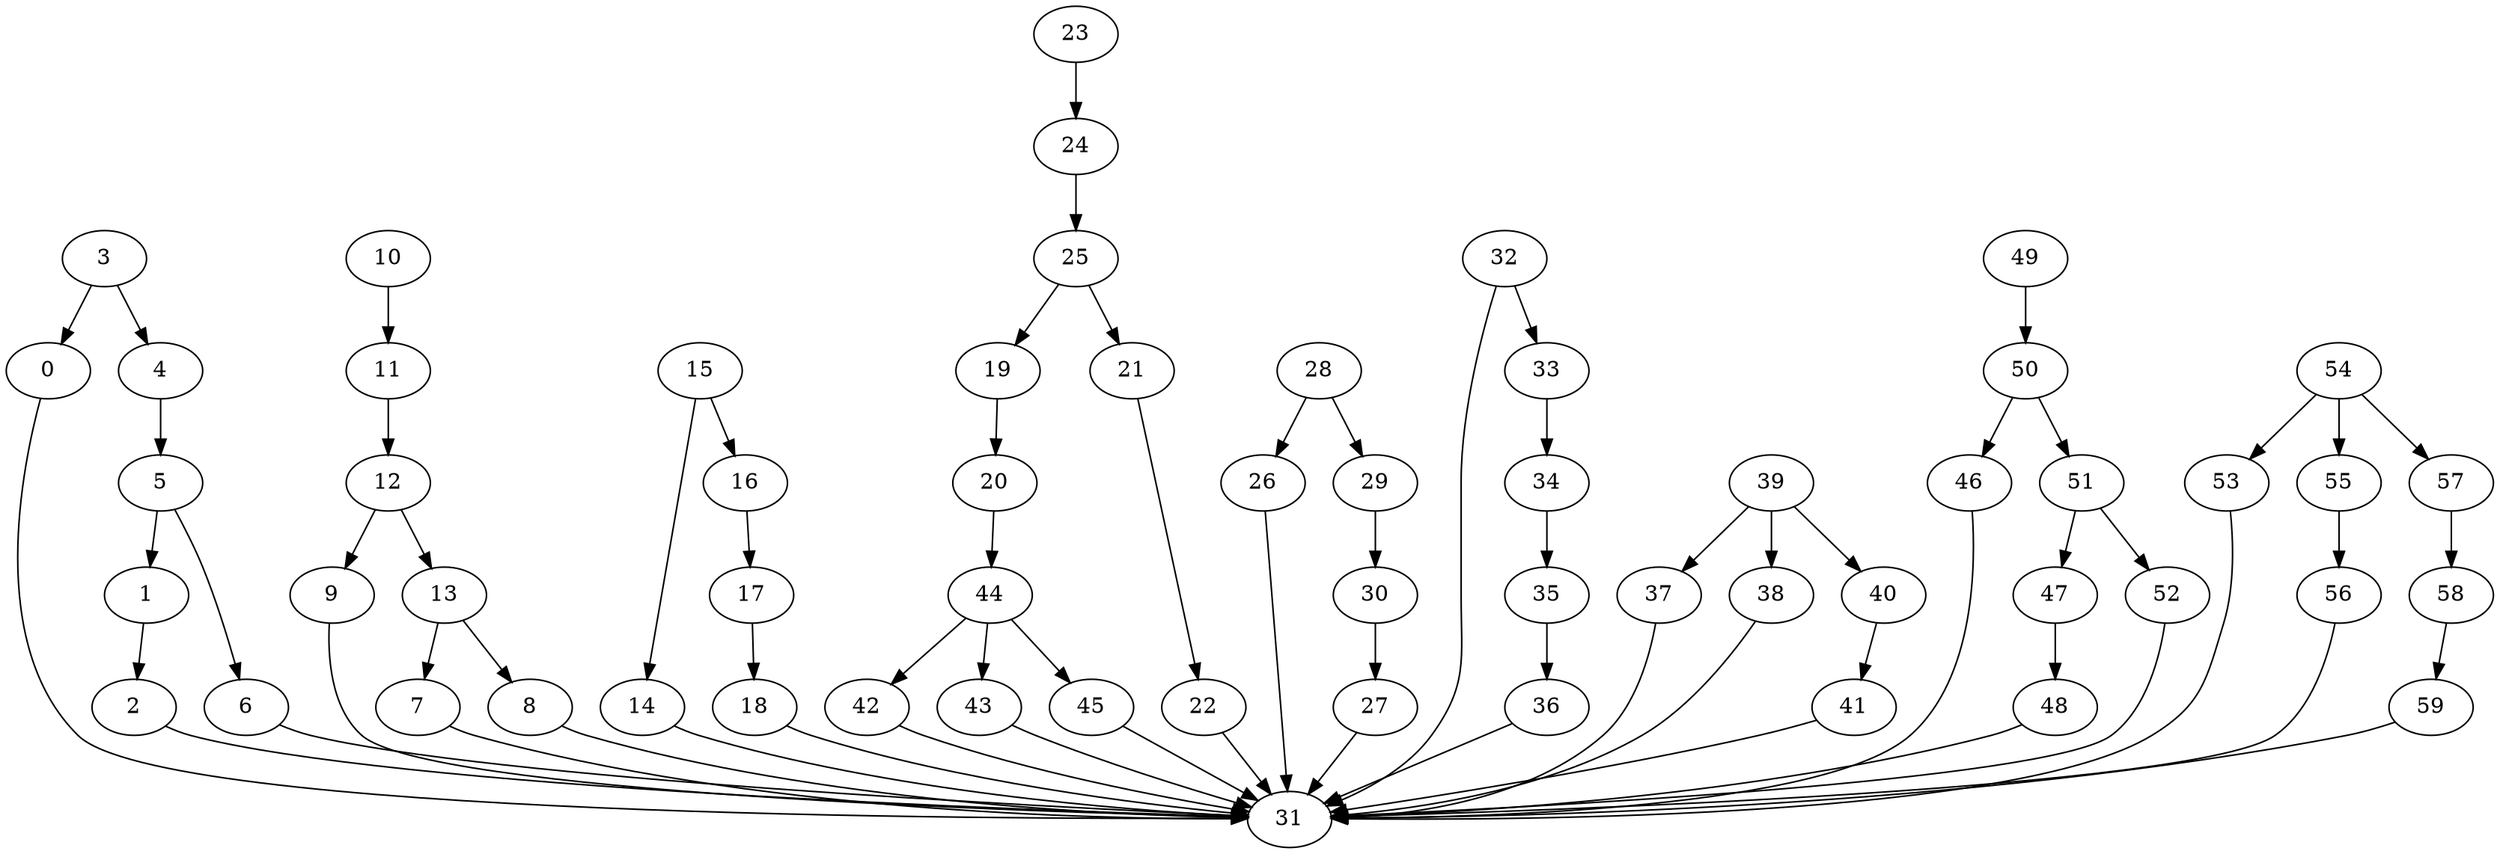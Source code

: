 strict digraph  {
0 [exec=122];
1 [exec=85];
2 [exec=74];
3 [exec=114];
4 [exec=186];
5 [exec=87];
6 [exec=129];
7 [exec=193];
8 [exec=75];
9 [exec=140];
10 [exec=161];
11 [exec=130];
12 [exec=102];
13 [exec=191];
14 [exec=111];
15 [exec=86];
16 [exec=189];
17 [exec=164];
18 [exec=73];
19 [exec=191];
20 [exec=124];
21 [exec=81];
22 [exec=190];
23 [exec=135];
24 [exec=188];
25 [exec=102];
26 [exec=97];
27 [exec=58];
28 [exec=116];
29 [exec=171];
30 [exec=67];
31 [exec=188];
32 [exec=150];
33 [exec=184];
34 [exec=120];
35 [exec=183];
36 [exec=110];
37 [exec=79];
38 [exec=174];
39 [exec=200];
40 [exec=135];
41 [exec=98];
42 [exec=106];
43 [exec=61];
44 [exec=196];
45 [exec=186];
46 [exec=150];
47 [exec=73];
48 [exec=144];
49 [exec=79];
50 [exec=59];
51 [exec=55];
52 [exec=99];
53 [exec=55];
54 [exec=189];
55 [exec=158];
56 [exec=75];
57 [exec=116];
58 [exec=67];
59 [exec=106];
0 -> 31  [comm=10];
1 -> 2  [comm=12];
2 -> 31  [comm=12];
3 -> 4  [comm=19];
3 -> 0  [comm=17];
4 -> 5  [comm=18];
5 -> 6  [comm=6];
5 -> 1  [comm=17];
6 -> 31  [comm=18];
7 -> 31  [comm=6];
8 -> 31  [comm=10];
9 -> 31  [comm=19];
10 -> 11  [comm=7];
11 -> 12  [comm=13];
12 -> 13  [comm=10];
12 -> 9  [comm=19];
13 -> 7  [comm=20];
13 -> 8  [comm=5];
14 -> 31  [comm=6];
15 -> 16  [comm=20];
15 -> 14  [comm=15];
16 -> 17  [comm=14];
17 -> 18  [comm=19];
18 -> 31  [comm=6];
19 -> 20  [comm=18];
20 -> 44  [comm=11];
21 -> 22  [comm=7];
22 -> 31  [comm=9];
23 -> 24  [comm=5];
24 -> 25  [comm=17];
25 -> 19  [comm=18];
25 -> 21  [comm=15];
26 -> 31  [comm=5];
27 -> 31  [comm=11];
28 -> 29  [comm=5];
28 -> 26  [comm=5];
29 -> 30  [comm=8];
30 -> 27  [comm=11];
32 -> 33  [comm=8];
32 -> 31  [comm=11];
33 -> 34  [comm=14];
34 -> 35  [comm=13];
35 -> 36  [comm=10];
36 -> 31  [comm=8];
37 -> 31  [comm=20];
38 -> 31  [comm=17];
39 -> 40  [comm=7];
39 -> 37  [comm=5];
39 -> 38  [comm=13];
40 -> 41  [comm=19];
41 -> 31  [comm=8];
42 -> 31  [comm=13];
43 -> 31  [comm=9];
44 -> 45  [comm=16];
44 -> 42  [comm=8];
44 -> 43  [comm=9];
45 -> 31  [comm=13];
46 -> 31  [comm=5];
47 -> 48  [comm=6];
48 -> 31  [comm=6];
49 -> 50  [comm=11];
50 -> 51  [comm=13];
50 -> 46  [comm=15];
51 -> 52  [comm=16];
51 -> 47  [comm=6];
52 -> 31  [comm=20];
53 -> 31  [comm=19];
54 -> 55  [comm=18];
54 -> 53  [comm=16];
54 -> 57  [comm=10];
55 -> 56  [comm=11];
56 -> 31  [comm=17];
57 -> 58  [comm=14];
58 -> 59  [comm=5];
59 -> 31  [comm=9];
}
